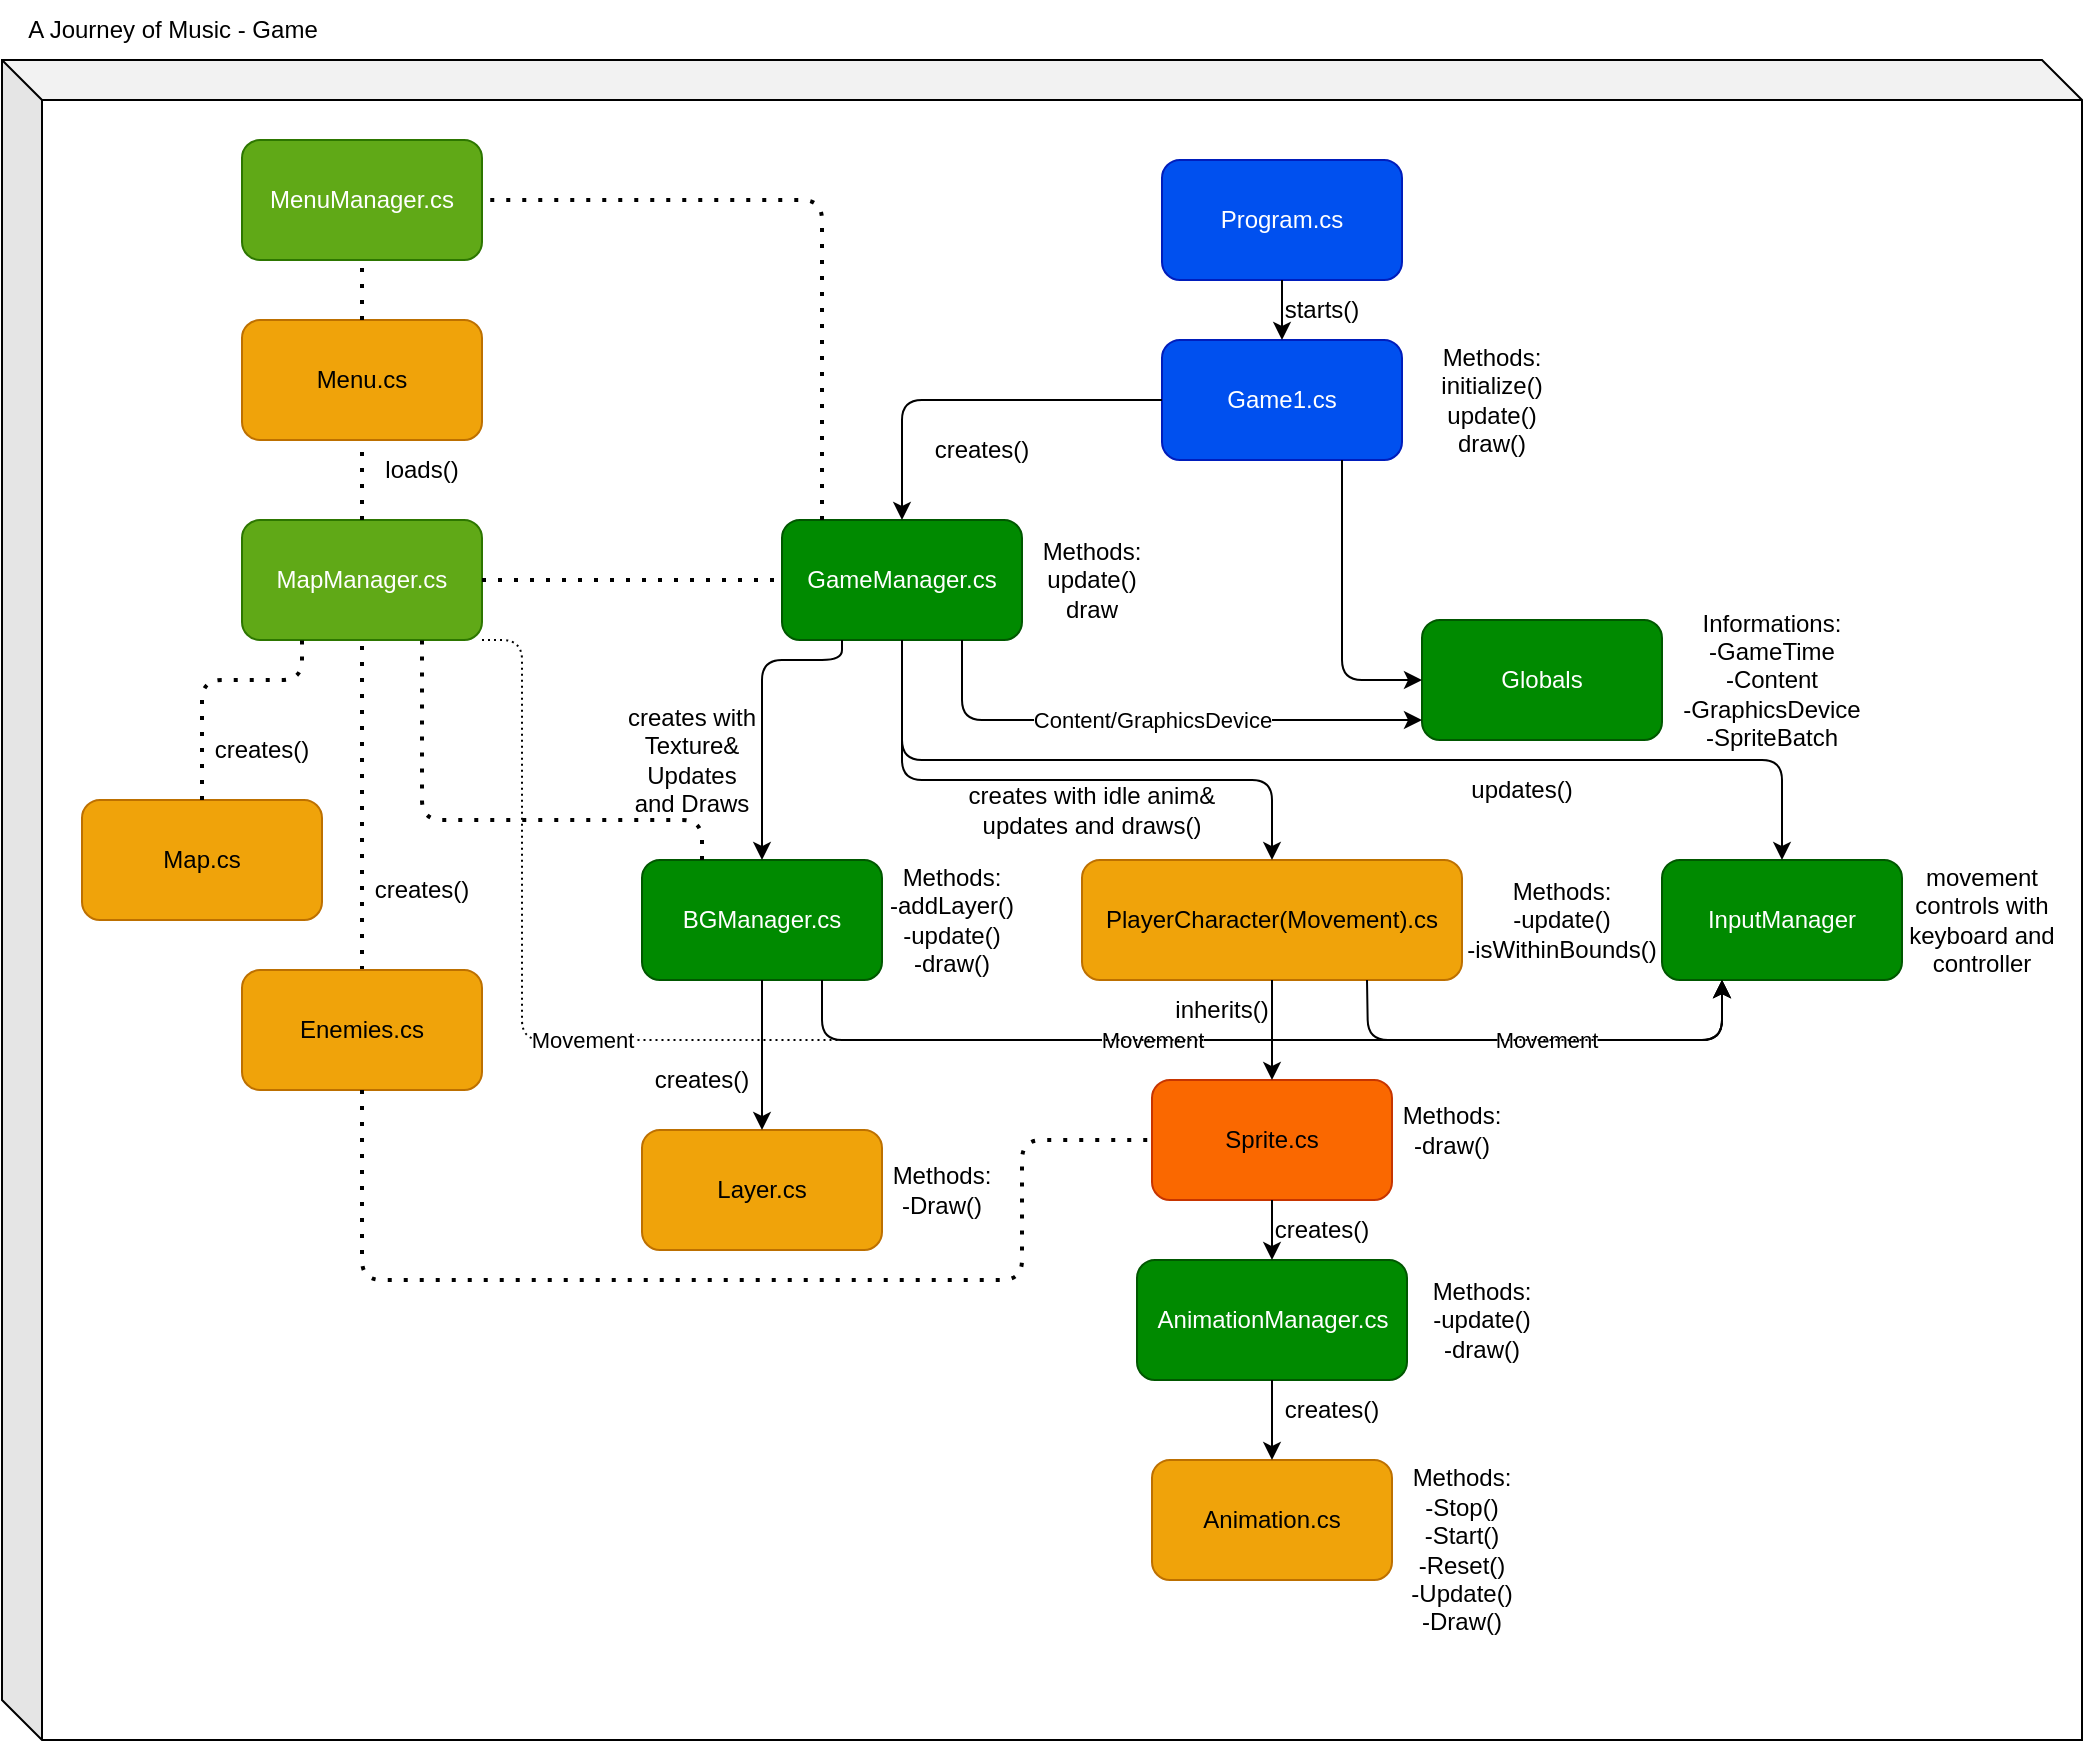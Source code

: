<mxfile>
    <diagram id="T96ELgJZRHaOGINDy6tH" name="Page-1">
        <mxGraphModel dx="2026" dy="913" grid="1" gridSize="10" guides="1" tooltips="1" connect="1" arrows="1" fold="1" page="1" pageScale="1" pageWidth="850" pageHeight="1100" math="0" shadow="0">
            <root>
                <mxCell id="0"/>
                <mxCell id="1" parent="0"/>
                <mxCell id="2" value="" style="shape=cube;whiteSpace=wrap;html=1;boundedLbl=1;backgroundOutline=1;darkOpacity=0.05;darkOpacity2=0.1;" vertex="1" parent="1">
                    <mxGeometry x="-240" y="40" width="1040" height="840" as="geometry"/>
                </mxCell>
                <mxCell id="3" value="A Journey of Music - Game" style="text;html=1;align=center;verticalAlign=middle;resizable=0;points=[];autosize=1;strokeColor=none;fillColor=none;" vertex="1" parent="1">
                    <mxGeometry x="-240" y="10" width="170" height="30" as="geometry"/>
                </mxCell>
                <mxCell id="4" value="Program.cs" style="rounded=1;whiteSpace=wrap;html=1;fillColor=#0050ef;fontColor=#ffffff;strokeColor=#001DBC;" vertex="1" parent="1">
                    <mxGeometry x="340" y="90" width="120" height="60" as="geometry"/>
                </mxCell>
                <mxCell id="5" value="Game1.cs" style="rounded=1;whiteSpace=wrap;html=1;fillColor=#0050ef;fontColor=#ffffff;strokeColor=#001DBC;" vertex="1" parent="1">
                    <mxGeometry x="340" y="180" width="120" height="60" as="geometry"/>
                </mxCell>
                <mxCell id="6" value="" style="endArrow=classic;html=1;exitX=0.5;exitY=1;exitDx=0;exitDy=0;entryX=0.5;entryY=0;entryDx=0;entryDy=0;" edge="1" parent="1" source="4" target="5">
                    <mxGeometry width="50" height="50" relative="1" as="geometry">
                        <mxPoint x="500" y="140" as="sourcePoint"/>
                        <mxPoint x="550" y="90" as="targetPoint"/>
                    </mxGeometry>
                </mxCell>
                <mxCell id="7" value="starts()" style="text;html=1;strokeColor=none;fillColor=none;align=center;verticalAlign=middle;whiteSpace=wrap;rounded=0;" vertex="1" parent="1">
                    <mxGeometry x="390" y="150" width="60" height="30" as="geometry"/>
                </mxCell>
                <mxCell id="8" value="GameManager.cs" style="rounded=1;whiteSpace=wrap;html=1;fillColor=#008a00;fontColor=#ffffff;strokeColor=#005700;" vertex="1" parent="1">
                    <mxGeometry x="150" y="270" width="120" height="60" as="geometry"/>
                </mxCell>
                <mxCell id="9" value="" style="endArrow=classic;html=1;exitX=0;exitY=0.5;exitDx=0;exitDy=0;entryX=0.5;entryY=0;entryDx=0;entryDy=0;" edge="1" parent="1" source="5" target="8">
                    <mxGeometry width="50" height="50" relative="1" as="geometry">
                        <mxPoint x="400" y="420" as="sourcePoint"/>
                        <mxPoint x="450" y="370" as="targetPoint"/>
                        <Array as="points">
                            <mxPoint x="210" y="210"/>
                            <mxPoint x="210" y="240"/>
                        </Array>
                    </mxGeometry>
                </mxCell>
                <mxCell id="10" value="creates()" style="text;html=1;strokeColor=none;fillColor=none;align=center;verticalAlign=middle;whiteSpace=wrap;rounded=0;" vertex="1" parent="1">
                    <mxGeometry x="220" y="220" width="60" height="30" as="geometry"/>
                </mxCell>
                <mxCell id="11" value="Methods:&lt;br&gt;initialize()&lt;br&gt;update()&lt;br&gt;draw()" style="text;html=1;strokeColor=none;fillColor=none;align=center;verticalAlign=middle;whiteSpace=wrap;rounded=0;" vertex="1" parent="1">
                    <mxGeometry x="470" y="180" width="70" height="60" as="geometry"/>
                </mxCell>
                <mxCell id="12" value="Globals" style="rounded=1;whiteSpace=wrap;html=1;fillColor=#008a00;fontColor=#ffffff;strokeColor=#005700;" vertex="1" parent="1">
                    <mxGeometry x="470" y="320" width="120" height="60" as="geometry"/>
                </mxCell>
                <mxCell id="13" value="" style="endArrow=classic;html=1;exitX=0.75;exitY=1;exitDx=0;exitDy=0;entryX=0;entryY=0.5;entryDx=0;entryDy=0;" edge="1" parent="1" source="5" target="12">
                    <mxGeometry width="50" height="50" relative="1" as="geometry">
                        <mxPoint x="400" y="400" as="sourcePoint"/>
                        <mxPoint x="450" y="350" as="targetPoint"/>
                        <Array as="points">
                            <mxPoint x="430" y="350"/>
                        </Array>
                    </mxGeometry>
                </mxCell>
                <mxCell id="14" value="Informations:&lt;br&gt;-GameTime&lt;br&gt;-Content&lt;br&gt;-GraphicsDevice&lt;br&gt;-SpriteBatch" style="text;html=1;strokeColor=none;fillColor=none;align=center;verticalAlign=middle;whiteSpace=wrap;rounded=0;" vertex="1" parent="1">
                    <mxGeometry x="590" y="307.5" width="110" height="85" as="geometry"/>
                </mxCell>
                <mxCell id="18" value="Methods:&lt;br&gt;update()&lt;br&gt;draw" style="text;html=1;strokeColor=none;fillColor=none;align=center;verticalAlign=middle;whiteSpace=wrap;rounded=0;" vertex="1" parent="1">
                    <mxGeometry x="270" y="275" width="70" height="50" as="geometry"/>
                </mxCell>
                <mxCell id="19" value="" style="endArrow=classic;html=1;exitX=0.75;exitY=1;exitDx=0;exitDy=0;" edge="1" parent="1" source="8">
                    <mxGeometry relative="1" as="geometry">
                        <mxPoint x="370" y="370" as="sourcePoint"/>
                        <mxPoint x="470" y="370" as="targetPoint"/>
                        <Array as="points">
                            <mxPoint x="240" y="370"/>
                        </Array>
                    </mxGeometry>
                </mxCell>
                <mxCell id="20" value="Content/GraphicsDevice" style="edgeLabel;resizable=0;html=1;align=center;verticalAlign=middle;" connectable="0" vertex="1" parent="19">
                    <mxGeometry relative="1" as="geometry"/>
                </mxCell>
                <mxCell id="21" value="BGManager.cs" style="rounded=1;whiteSpace=wrap;html=1;fillColor=#008a00;fontColor=#ffffff;strokeColor=#005700;" vertex="1" parent="1">
                    <mxGeometry x="80" y="440" width="120" height="60" as="geometry"/>
                </mxCell>
                <mxCell id="22" value="PlayerCharacter(Movement).cs" style="rounded=1;whiteSpace=wrap;html=1;fillColor=#f0a30a;fontColor=#000000;strokeColor=#BD7000;" vertex="1" parent="1">
                    <mxGeometry x="300" y="440" width="190" height="60" as="geometry"/>
                </mxCell>
                <mxCell id="23" value="InputManager" style="rounded=1;whiteSpace=wrap;html=1;fillColor=#008a00;fontColor=#ffffff;strokeColor=#005700;" vertex="1" parent="1">
                    <mxGeometry x="590" y="440" width="120" height="60" as="geometry"/>
                </mxCell>
                <mxCell id="24" value="" style="endArrow=classic;html=1;exitX=0.25;exitY=1;exitDx=0;exitDy=0;entryX=0.5;entryY=0;entryDx=0;entryDy=0;" edge="1" parent="1" source="8" target="21">
                    <mxGeometry width="50" height="50" relative="1" as="geometry">
                        <mxPoint x="350" y="490" as="sourcePoint"/>
                        <mxPoint x="400" y="440" as="targetPoint"/>
                        <Array as="points">
                            <mxPoint x="180" y="340"/>
                            <mxPoint x="140" y="340"/>
                        </Array>
                    </mxGeometry>
                </mxCell>
                <mxCell id="25" value="creates with Texture&amp;amp; Updates and Draws" style="text;html=1;strokeColor=none;fillColor=none;align=center;verticalAlign=middle;whiteSpace=wrap;rounded=0;" vertex="1" parent="1">
                    <mxGeometry x="70" y="360" width="70" height="60" as="geometry"/>
                </mxCell>
                <mxCell id="26" value="" style="endArrow=classic;html=1;exitX=0.5;exitY=1;exitDx=0;exitDy=0;entryX=0.5;entryY=0;entryDx=0;entryDy=0;" edge="1" parent="1" source="8" target="22">
                    <mxGeometry width="50" height="50" relative="1" as="geometry">
                        <mxPoint x="350" y="480" as="sourcePoint"/>
                        <mxPoint x="400" y="430" as="targetPoint"/>
                        <Array as="points">
                            <mxPoint x="210" y="400"/>
                            <mxPoint x="395" y="400"/>
                        </Array>
                    </mxGeometry>
                </mxCell>
                <mxCell id="27" value="creates with idle anim&amp;amp; updates and draws()" style="text;html=1;strokeColor=none;fillColor=none;align=center;verticalAlign=middle;whiteSpace=wrap;rounded=0;" vertex="1" parent="1">
                    <mxGeometry x="235" y="400" width="140" height="30" as="geometry"/>
                </mxCell>
                <mxCell id="28" value="" style="endArrow=classic;html=1;exitX=0.5;exitY=1;exitDx=0;exitDy=0;entryX=0.5;entryY=0;entryDx=0;entryDy=0;" edge="1" parent="1" source="8" target="23">
                    <mxGeometry width="50" height="50" relative="1" as="geometry">
                        <mxPoint x="350" y="460" as="sourcePoint"/>
                        <mxPoint x="400" y="410" as="targetPoint"/>
                        <Array as="points">
                            <mxPoint x="210" y="390"/>
                            <mxPoint x="650" y="390"/>
                        </Array>
                    </mxGeometry>
                </mxCell>
                <mxCell id="29" value="updates()" style="text;html=1;strokeColor=none;fillColor=none;align=center;verticalAlign=middle;whiteSpace=wrap;rounded=0;" vertex="1" parent="1">
                    <mxGeometry x="490" y="390" width="60" height="30" as="geometry"/>
                </mxCell>
                <mxCell id="30" value="movement controls with keyboard and controller" style="text;html=1;strokeColor=none;fillColor=none;align=center;verticalAlign=middle;whiteSpace=wrap;rounded=0;" vertex="1" parent="1">
                    <mxGeometry x="710" y="440" width="80" height="60" as="geometry"/>
                </mxCell>
                <mxCell id="31" value="Sprite.cs" style="rounded=1;whiteSpace=wrap;html=1;fillColor=#fa6800;fontColor=#000000;strokeColor=#C73500;" vertex="1" parent="1">
                    <mxGeometry x="335" y="550" width="120" height="60" as="geometry"/>
                </mxCell>
                <mxCell id="32" value="" style="endArrow=classic;html=1;entryX=0.5;entryY=0;entryDx=0;entryDy=0;exitX=0.5;exitY=1;exitDx=0;exitDy=0;" edge="1" parent="1" source="22" target="31">
                    <mxGeometry width="50" height="50" relative="1" as="geometry">
                        <mxPoint x="350" y="500" as="sourcePoint"/>
                        <mxPoint x="400" y="450" as="targetPoint"/>
                    </mxGeometry>
                </mxCell>
                <mxCell id="34" value="Methods:&lt;br&gt;-update()&lt;br&gt;-isWithinBounds()" style="text;html=1;strokeColor=none;fillColor=none;align=center;verticalAlign=middle;whiteSpace=wrap;rounded=0;" vertex="1" parent="1">
                    <mxGeometry x="490" y="440" width="100" height="60" as="geometry"/>
                </mxCell>
                <mxCell id="35" value="Methods:&lt;br&gt;-addLayer()&lt;br&gt;-update()&lt;br&gt;-draw()" style="text;html=1;strokeColor=none;fillColor=none;align=center;verticalAlign=middle;whiteSpace=wrap;rounded=0;" vertex="1" parent="1">
                    <mxGeometry x="200" y="440" width="70" height="60" as="geometry"/>
                </mxCell>
                <mxCell id="36" value="Methods:&lt;br&gt;-draw()" style="text;html=1;strokeColor=none;fillColor=none;align=center;verticalAlign=middle;whiteSpace=wrap;rounded=0;" vertex="1" parent="1">
                    <mxGeometry x="455" y="560" width="60" height="30" as="geometry"/>
                </mxCell>
                <mxCell id="37" value="" style="endArrow=classic;html=1;exitX=0.75;exitY=1;exitDx=0;exitDy=0;entryX=0.25;entryY=1;entryDx=0;entryDy=0;" edge="1" parent="1" source="21" target="23">
                    <mxGeometry relative="1" as="geometry">
                        <mxPoint x="180" y="540" as="sourcePoint"/>
                        <mxPoint x="280" y="540" as="targetPoint"/>
                        <Array as="points">
                            <mxPoint x="170" y="530"/>
                            <mxPoint x="620" y="530"/>
                        </Array>
                    </mxGeometry>
                </mxCell>
                <mxCell id="38" value="Movement" style="edgeLabel;resizable=0;html=1;align=center;verticalAlign=middle;" connectable="0" vertex="1" parent="37">
                    <mxGeometry relative="1" as="geometry">
                        <mxPoint x="-60" as="offset"/>
                    </mxGeometry>
                </mxCell>
                <mxCell id="39" value="" style="endArrow=classic;html=1;entryX=0.25;entryY=1;entryDx=0;entryDy=0;exitX=0.75;exitY=1;exitDx=0;exitDy=0;" edge="1" parent="1" source="22" target="23">
                    <mxGeometry relative="1" as="geometry">
                        <mxPoint x="417.5" y="520" as="sourcePoint"/>
                        <mxPoint x="622.5" y="520" as="targetPoint"/>
                        <Array as="points">
                            <mxPoint x="443" y="530"/>
                            <mxPoint x="620" y="530"/>
                        </Array>
                    </mxGeometry>
                </mxCell>
                <mxCell id="40" value="Movement" style="edgeLabel;resizable=0;html=1;align=center;verticalAlign=middle;" connectable="0" vertex="1" parent="39">
                    <mxGeometry relative="1" as="geometry"/>
                </mxCell>
                <mxCell id="41" value="Layer.cs" style="rounded=1;whiteSpace=wrap;html=1;fillColor=#f0a30a;fontColor=#000000;strokeColor=#BD7000;" vertex="1" parent="1">
                    <mxGeometry x="80" y="575" width="120" height="60" as="geometry"/>
                </mxCell>
                <mxCell id="42" value="inherits()" style="text;html=1;strokeColor=none;fillColor=none;align=center;verticalAlign=middle;whiteSpace=wrap;rounded=0;" vertex="1" parent="1">
                    <mxGeometry x="340" y="500" width="60" height="30" as="geometry"/>
                </mxCell>
                <mxCell id="43" value="" style="endArrow=classic;html=1;exitX=0.5;exitY=1;exitDx=0;exitDy=0;" edge="1" parent="1" source="21" target="41">
                    <mxGeometry width="50" height="50" relative="1" as="geometry">
                        <mxPoint x="350" y="450" as="sourcePoint"/>
                        <mxPoint x="400" y="400" as="targetPoint"/>
                    </mxGeometry>
                </mxCell>
                <mxCell id="44" value="creates()" style="text;html=1;strokeColor=none;fillColor=none;align=center;verticalAlign=middle;whiteSpace=wrap;rounded=0;" vertex="1" parent="1">
                    <mxGeometry x="80" y="535" width="60" height="30" as="geometry"/>
                </mxCell>
                <mxCell id="45" value="Methods:&lt;br&gt;-Draw()" style="text;html=1;strokeColor=none;fillColor=none;align=center;verticalAlign=middle;whiteSpace=wrap;rounded=0;" vertex="1" parent="1">
                    <mxGeometry x="200" y="590" width="60" height="30" as="geometry"/>
                </mxCell>
                <mxCell id="46" value="AnimationManager.cs" style="rounded=1;whiteSpace=wrap;html=1;fillColor=#008a00;fontColor=#ffffff;strokeColor=#005700;" vertex="1" parent="1">
                    <mxGeometry x="327.5" y="640" width="135" height="60" as="geometry"/>
                </mxCell>
                <mxCell id="47" value="" style="endArrow=classic;html=1;exitX=0.5;exitY=1;exitDx=0;exitDy=0;entryX=0.5;entryY=0;entryDx=0;entryDy=0;" edge="1" parent="1" source="31" target="46">
                    <mxGeometry width="50" height="50" relative="1" as="geometry">
                        <mxPoint x="350" y="440" as="sourcePoint"/>
                        <mxPoint x="400" y="390" as="targetPoint"/>
                    </mxGeometry>
                </mxCell>
                <mxCell id="48" value="creates()" style="text;html=1;strokeColor=none;fillColor=none;align=center;verticalAlign=middle;whiteSpace=wrap;rounded=0;" vertex="1" parent="1">
                    <mxGeometry x="390" y="610" width="60" height="30" as="geometry"/>
                </mxCell>
                <mxCell id="49" value="Methods:&lt;br&gt;-update()&lt;br&gt;-draw()" style="text;html=1;strokeColor=none;fillColor=none;align=center;verticalAlign=middle;whiteSpace=wrap;rounded=0;" vertex="1" parent="1">
                    <mxGeometry x="460" y="635" width="80" height="70" as="geometry"/>
                </mxCell>
                <mxCell id="50" value="Animation.cs" style="rounded=1;whiteSpace=wrap;html=1;fillColor=#f0a30a;fontColor=#000000;strokeColor=#BD7000;" vertex="1" parent="1">
                    <mxGeometry x="335" y="740" width="120" height="60" as="geometry"/>
                </mxCell>
                <mxCell id="51" value="" style="endArrow=classic;html=1;exitX=0.5;exitY=1;exitDx=0;exitDy=0;entryX=0.5;entryY=0;entryDx=0;entryDy=0;" edge="1" parent="1" source="46" target="50">
                    <mxGeometry width="50" height="50" relative="1" as="geometry">
                        <mxPoint x="350" y="620" as="sourcePoint"/>
                        <mxPoint x="400" y="570" as="targetPoint"/>
                    </mxGeometry>
                </mxCell>
                <mxCell id="52" value="Methods:&lt;br&gt;-Stop()&lt;br&gt;-Start()&lt;br&gt;-Reset()&lt;br&gt;-Update()&lt;br&gt;-Draw()" style="text;html=1;strokeColor=none;fillColor=none;align=center;verticalAlign=middle;whiteSpace=wrap;rounded=0;" vertex="1" parent="1">
                    <mxGeometry x="460" y="740" width="60" height="90" as="geometry"/>
                </mxCell>
                <mxCell id="53" value="creates()" style="text;html=1;strokeColor=none;fillColor=none;align=center;verticalAlign=middle;whiteSpace=wrap;rounded=0;" vertex="1" parent="1">
                    <mxGeometry x="395" y="700" width="60" height="30" as="geometry"/>
                </mxCell>
                <mxCell id="54" value="MapManager.cs" style="rounded=1;whiteSpace=wrap;html=1;fillColor=#60a917;fontColor=#ffffff;strokeColor=#2D7600;" vertex="1" parent="1">
                    <mxGeometry x="-120" y="270" width="120" height="60" as="geometry"/>
                </mxCell>
                <mxCell id="55" value="" style="endArrow=none;dashed=1;html=1;dashPattern=1 3;strokeWidth=2;entryX=0;entryY=0.5;entryDx=0;entryDy=0;exitX=1;exitY=0.5;exitDx=0;exitDy=0;" edge="1" parent="1" source="54" target="8">
                    <mxGeometry width="50" height="50" relative="1" as="geometry">
                        <mxPoint x="240" y="370" as="sourcePoint"/>
                        <mxPoint x="290" y="320" as="targetPoint"/>
                        <Array as="points"/>
                    </mxGeometry>
                </mxCell>
                <mxCell id="56" value="Map.cs" style="rounded=1;whiteSpace=wrap;html=1;fillColor=#f0a30a;fontColor=#000000;strokeColor=#BD7000;" vertex="1" parent="1">
                    <mxGeometry x="-200" y="410" width="120" height="60" as="geometry"/>
                </mxCell>
                <mxCell id="57" value="" style="endArrow=none;dashed=1;html=1;dashPattern=1 3;strokeWidth=2;entryX=0.25;entryY=1;entryDx=0;entryDy=0;exitX=0.5;exitY=0;exitDx=0;exitDy=0;" edge="1" parent="1" source="56" target="54">
                    <mxGeometry width="50" height="50" relative="1" as="geometry">
                        <mxPoint x="240" y="370" as="sourcePoint"/>
                        <mxPoint x="290" y="320" as="targetPoint"/>
                        <Array as="points">
                            <mxPoint x="-140" y="350"/>
                            <mxPoint x="-90" y="350"/>
                        </Array>
                    </mxGeometry>
                </mxCell>
                <mxCell id="58" value="" style="endArrow=none;dashed=1;html=1;dashPattern=1 3;strokeWidth=2;entryX=0.75;entryY=1;entryDx=0;entryDy=0;exitX=0.25;exitY=0;exitDx=0;exitDy=0;" edge="1" parent="1" source="21" target="54">
                    <mxGeometry width="50" height="50" relative="1" as="geometry">
                        <mxPoint x="240" y="370" as="sourcePoint"/>
                        <mxPoint x="290" y="320" as="targetPoint"/>
                        <Array as="points">
                            <mxPoint x="110" y="420"/>
                            <mxPoint x="-30" y="420"/>
                            <mxPoint x="-30" y="380"/>
                        </Array>
                    </mxGeometry>
                </mxCell>
                <mxCell id="59" value="" style="endArrow=none;dashed=1;html=1;dashPattern=1 3;strokeWidth=2;entryX=0.5;entryY=1;entryDx=0;entryDy=0;" edge="1" parent="1" source="60" target="54">
                    <mxGeometry width="50" height="50" relative="1" as="geometry">
                        <mxPoint x="220" y="480" as="sourcePoint"/>
                        <mxPoint x="270" y="430" as="targetPoint"/>
                    </mxGeometry>
                </mxCell>
                <mxCell id="60" value="Enemies.cs" style="rounded=1;whiteSpace=wrap;html=1;fillColor=#f0a30a;fontColor=#000000;strokeColor=#BD7000;" vertex="1" parent="1">
                    <mxGeometry x="-120" y="495" width="120" height="60" as="geometry"/>
                </mxCell>
                <mxCell id="61" value="MenuManager.cs" style="rounded=1;whiteSpace=wrap;html=1;fillColor=#60a917;fontColor=#ffffff;strokeColor=#2D7600;" vertex="1" parent="1">
                    <mxGeometry x="-120" y="80" width="120" height="60" as="geometry"/>
                </mxCell>
                <mxCell id="62" value="" style="endArrow=none;dashed=1;html=1;dashPattern=1 3;strokeWidth=2;entryX=1;entryY=0.5;entryDx=0;entryDy=0;" edge="1" parent="1" target="61">
                    <mxGeometry width="50" height="50" relative="1" as="geometry">
                        <mxPoint x="170" y="270" as="sourcePoint"/>
                        <mxPoint x="220" y="220" as="targetPoint"/>
                        <Array as="points">
                            <mxPoint x="170" y="110"/>
                        </Array>
                    </mxGeometry>
                </mxCell>
                <mxCell id="63" value="Menu.cs" style="rounded=1;whiteSpace=wrap;html=1;fillColor=#f0a30a;fontColor=#000000;strokeColor=#BD7000;" vertex="1" parent="1">
                    <mxGeometry x="-120" y="170" width="120" height="60" as="geometry"/>
                </mxCell>
                <mxCell id="64" value="" style="endArrow=none;dashed=1;html=1;dashPattern=1 3;strokeWidth=2;entryX=0.5;entryY=1;entryDx=0;entryDy=0;" edge="1" parent="1" source="63" target="61">
                    <mxGeometry width="50" height="50" relative="1" as="geometry">
                        <mxPoint x="220" y="480" as="sourcePoint"/>
                        <mxPoint x="270" y="430" as="targetPoint"/>
                    </mxGeometry>
                </mxCell>
                <mxCell id="65" value="" style="endArrow=none;dashed=1;html=1;dashPattern=1 3;strokeWidth=2;entryX=0;entryY=0.5;entryDx=0;entryDy=0;exitX=0.5;exitY=1;exitDx=0;exitDy=0;" edge="1" parent="1" source="60" target="31">
                    <mxGeometry width="50" height="50" relative="1" as="geometry">
                        <mxPoint x="240" y="490" as="sourcePoint"/>
                        <mxPoint x="290" y="440" as="targetPoint"/>
                        <Array as="points">
                            <mxPoint x="-60" y="650"/>
                            <mxPoint x="270" y="650"/>
                            <mxPoint x="270" y="580"/>
                        </Array>
                    </mxGeometry>
                </mxCell>
                <mxCell id="66" value="" style="endArrow=classic;html=1;exitX=1;exitY=1;exitDx=0;exitDy=0;dashed=1;dashPattern=1 2;" edge="1" parent="1" source="54">
                    <mxGeometry relative="1" as="geometry">
                        <mxPoint x="520" y="500" as="sourcePoint"/>
                        <mxPoint x="620" y="500" as="targetPoint"/>
                        <Array as="points">
                            <mxPoint x="20" y="330"/>
                            <mxPoint x="20" y="530"/>
                            <mxPoint x="620" y="530"/>
                        </Array>
                    </mxGeometry>
                </mxCell>
                <mxCell id="67" value="Movement" style="edgeLabel;resizable=0;html=1;align=center;verticalAlign=middle;" connectable="0" vertex="1" parent="66">
                    <mxGeometry relative="1" as="geometry">
                        <mxPoint x="-175" as="offset"/>
                    </mxGeometry>
                </mxCell>
                <mxCell id="69" value="" style="endArrow=none;dashed=1;html=1;dashPattern=1 3;strokeWidth=2;entryX=0.5;entryY=1;entryDx=0;entryDy=0;exitX=0.5;exitY=0;exitDx=0;exitDy=0;" edge="1" parent="1" source="54" target="63">
                    <mxGeometry width="50" height="50" relative="1" as="geometry">
                        <mxPoint x="240" y="490" as="sourcePoint"/>
                        <mxPoint x="290" y="440" as="targetPoint"/>
                    </mxGeometry>
                </mxCell>
                <mxCell id="70" value="loads()" style="text;html=1;strokeColor=none;fillColor=none;align=center;verticalAlign=middle;whiteSpace=wrap;rounded=0;" vertex="1" parent="1">
                    <mxGeometry x="-60" y="230" width="60" height="30" as="geometry"/>
                </mxCell>
                <mxCell id="71" value="creates()" style="text;html=1;strokeColor=none;fillColor=none;align=center;verticalAlign=middle;whiteSpace=wrap;rounded=0;" vertex="1" parent="1">
                    <mxGeometry x="-140" y="370" width="60" height="30" as="geometry"/>
                </mxCell>
                <mxCell id="72" value="creates()" style="text;html=1;strokeColor=none;fillColor=none;align=center;verticalAlign=middle;whiteSpace=wrap;rounded=0;" vertex="1" parent="1">
                    <mxGeometry x="-60" y="440" width="60" height="30" as="geometry"/>
                </mxCell>
            </root>
        </mxGraphModel>
    </diagram>
</mxfile>